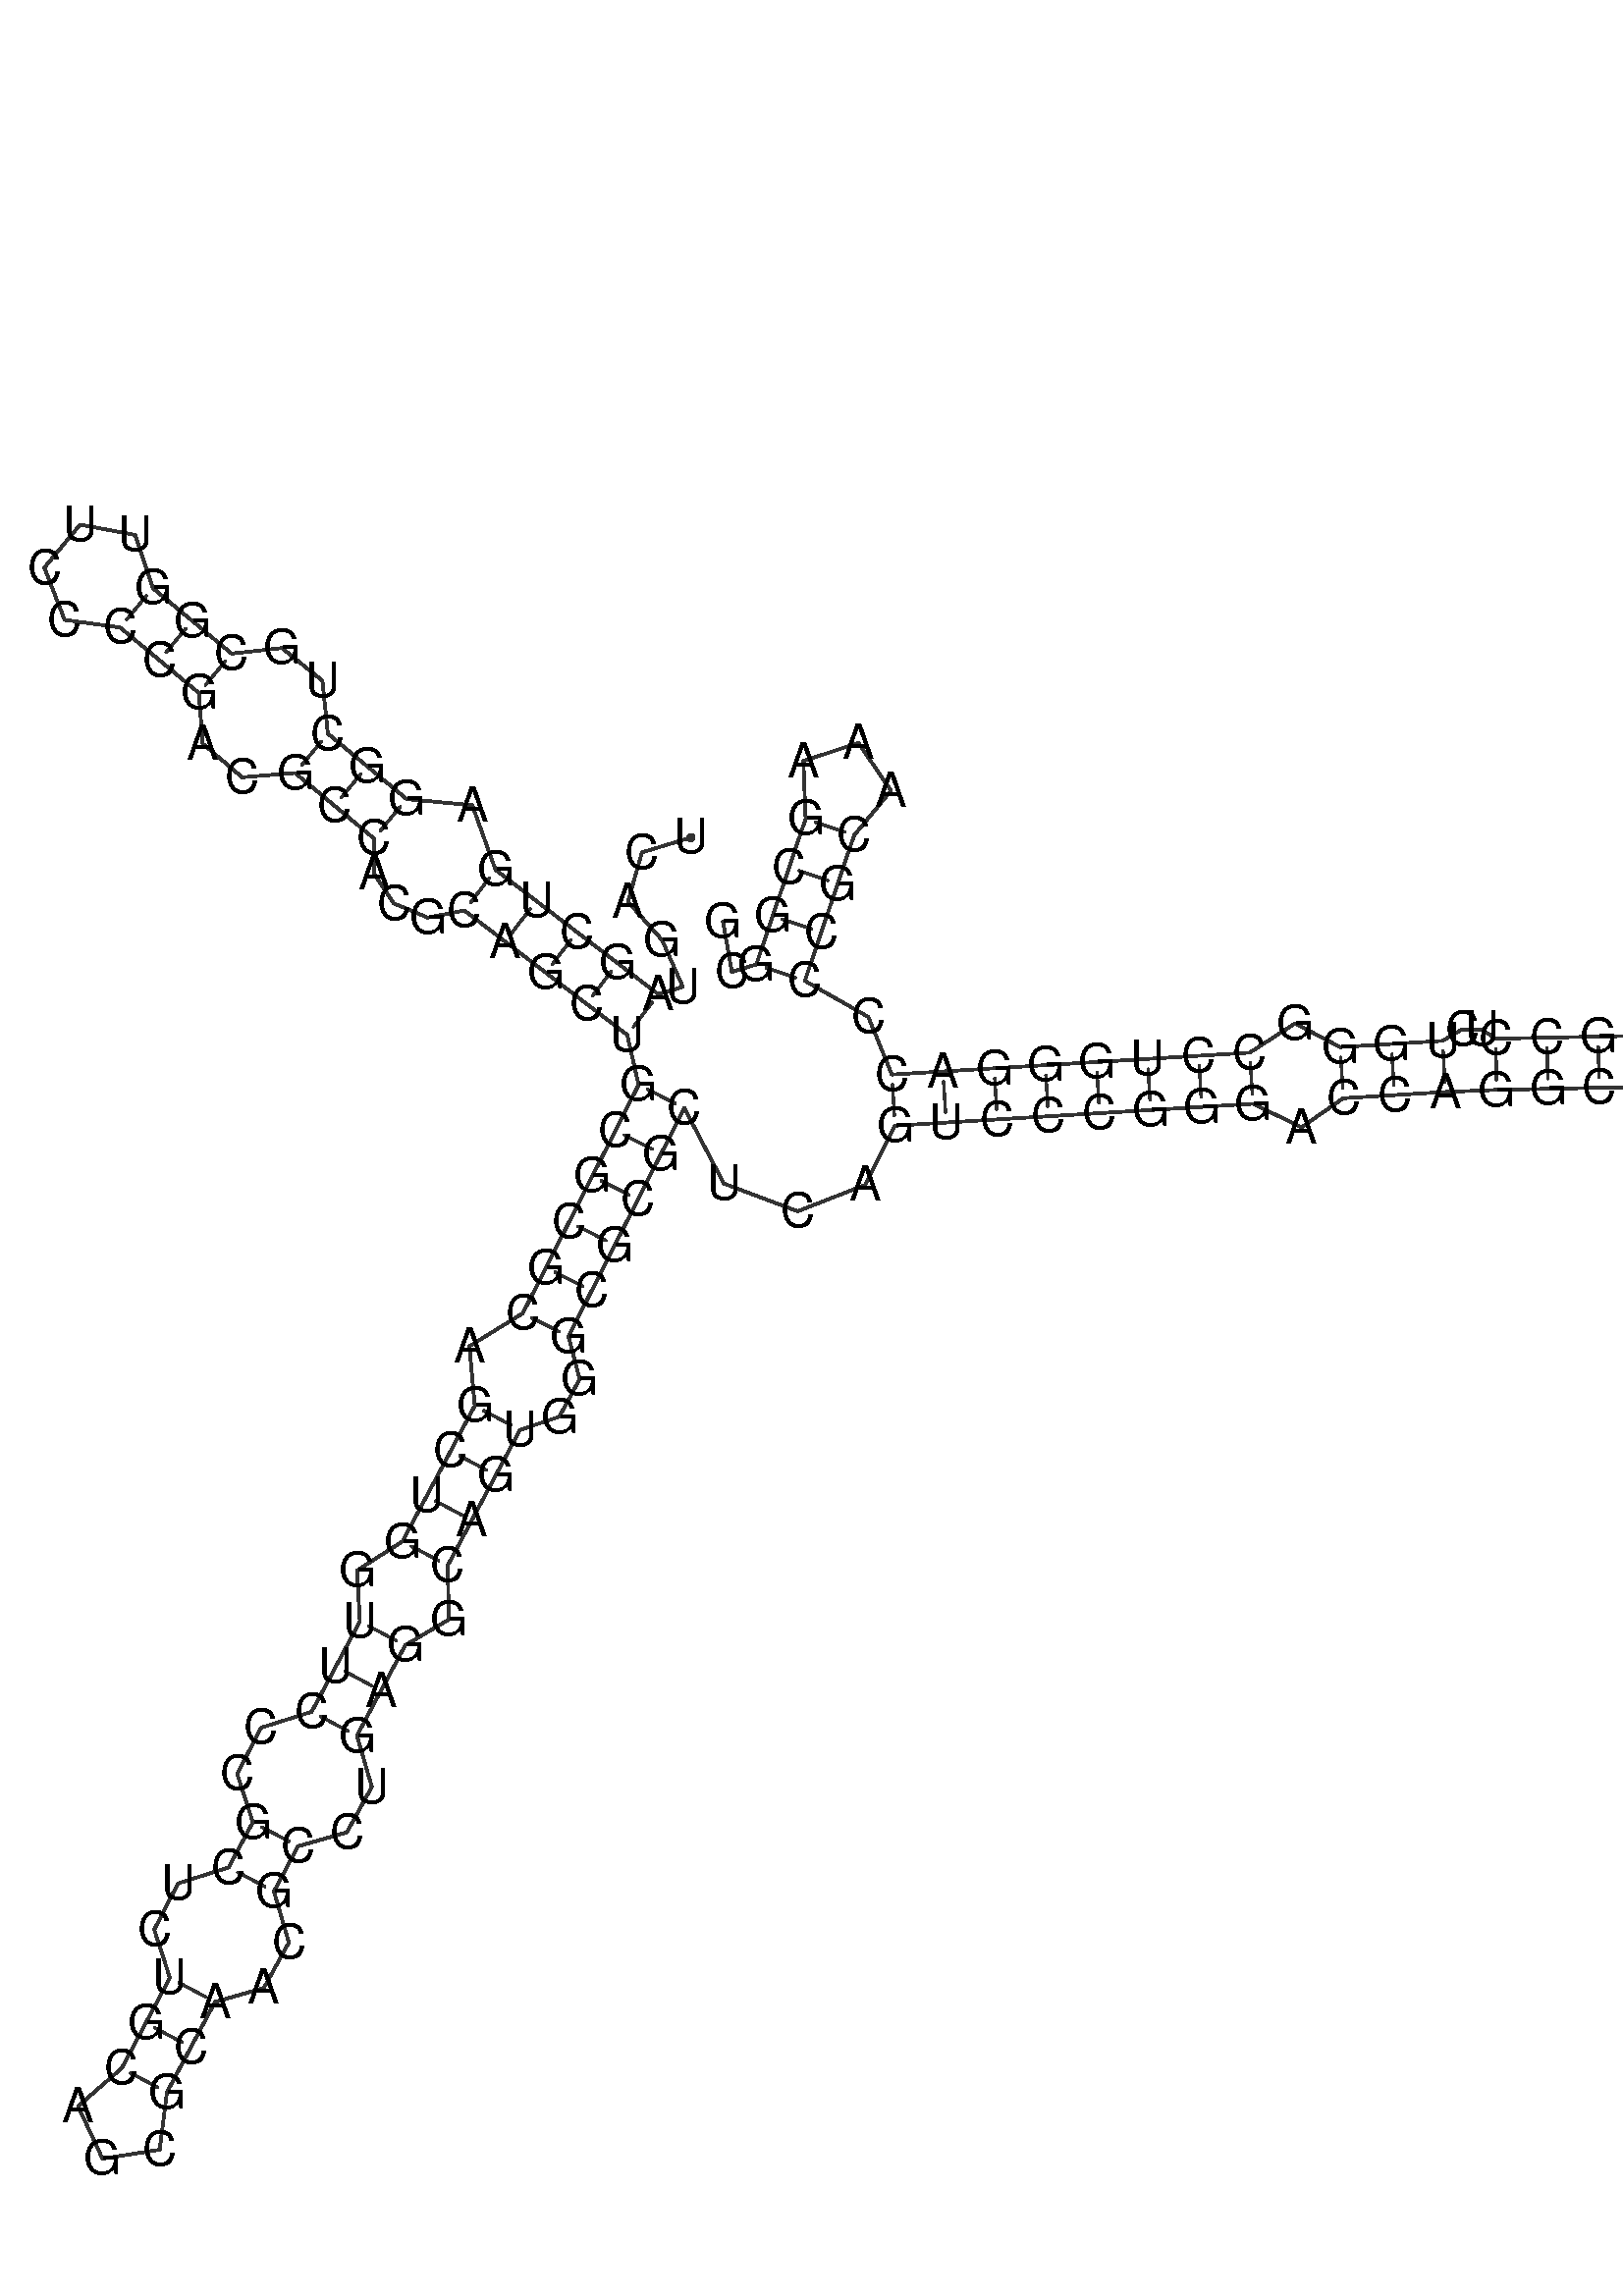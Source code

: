 %!PS-Adobe-3.0 EPSF-3.0
%%BoundingBox: 0 0 700 700
%%DocumentFonts: Helvetica
%%Pages: 1
%%EndComments

% Program options: 

% To switch off outline pairs of sequence comment or
% delete the appropriate line near the end of the file

/RNAplot 100 dict def

RNAplot begin

%%BeginProlog

/fsize  14 def
/outlinecolor {0.2 setgray} bind def
/paircolor    {0.2 setgray} bind def
/seqcolor     {0   setgray} bind def
/cshow  { dup stringwidth pop -2 div fsize -3 div rmoveto show} bind def
/min { 2 copy gt { exch } if pop } bind def
/max { 2 copy lt { exch } if pop } bind def
/arccoords { % i j arccoords
  % puts optimal x1 y1 x2 y2 coordinates used in bezier curves from i to j
  % onto the stack
  dup 3 -1 roll dup 4 -1 roll lt dup dup 5 2 roll {exch} if
  dup 3 -1 roll dup 3 -1 roll exch sub 1 sub dup
  4 -2 roll 5 -1 roll {exch} if 4 2 roll
  sequence length dup 2 div exch 3 1 roll lt 
  {exch 5 -1 roll pop 4 -2 roll exch 4 2 roll}
  { 4 2 roll 5 -1 roll dup 6 1 roll {exch} if
    4 -2 roll exch pop dup 3 -1 roll dup 4 1 roll
    exch add 4 -1 roll dup 5 1 roll sub 1 sub
    5 -1 roll not {4 -2 roll exch 4 2 roll} if
  }ifelse
   % compute the scalingfactor and prepare (1-sf) and sf*r
  2 mul exch cpr 3 1 roll div dup
  3 -1 roll mul exch 1 exch sub exch
   % compute the coordinates
  3 -1 roll 1 sub coor exch get aload pop % get coord for i
  4 -1 roll dup 5 1 roll mul 3 -1 roll dup 4 1 roll add exch % calculate y1
  4 -1 roll dup 5 1 roll mul 3 -1 roll dup 4 1 roll add exch % calculate x1
  5 -1 roll 1 sub coor exch get aload pop % get coord for j
  % duplicate j coord
  dup 3 -1 roll dup 4 1 roll exch 8 2 roll
  6 -1 roll dup 7 1 roll mul 5 -1 roll dup 6 1 roll add exch % calculate y2
  6 -1 roll mul 5 -1 roll add exch % calculate x2
  6 -2 roll % reorder
} bind def
/drawoutline {
  gsave outlinecolor newpath
  coor 0 get aload pop 0.8 0 360 arc % draw 5' circle of 1st sequence
  currentdict /cutpoint known        % check if cutpoint is defined
  {coor 0 cutpoint getinterval
   {aload pop lineto} forall         % draw outline of 1st sequence
   coor cutpoint 1 add get aload pop
   2 copy moveto 0.8 0 360 arc       % draw 5' circle of 2nd sequence
   coor cutpoint 1 add coor length cutpoint 1 add sub getinterval
   {aload pop lineto} forall        % draw outline of 2nd sequence
     } {
        /i 0 def
        coor {
            /p coor i get def
            /a arcs i get def
            /l a length def
            l 0 eq {
                %% standard point... draw simple line
                p 0 2 getinterval aload pop lineto
            } {
                %% point in loop... draw arc around loop center
                /clockwise a 5 get def
                clockwise 0.0 gt {
                    a 0 5 getinterval aload pop arcn
                } {
                    a 0 5 getinterval aload pop arc
                } ifelse
            } ifelse
            /i i 1 add def
        } forall
    }
  ifelse
  stroke grestore
} bind def
/drawpairs {
  paircolor
  0.7 setlinewidth
  [9 3.01] 9 setdash
  newpath
  pairs {aload pop
      currentdict (cpr) known
      { exch dup
        coor  exch 1 sub get aload pop moveto
        exch arccoords curveto
      }
      { coor exch 1 sub get aload pop moveto
        coor exch 1 sub get aload pop lineto
      }ifelse
  } forall
  stroke
} bind def
% draw bases
/drawbases {
  [] 0 setdash
  seqcolor
  0
  coor {
    aload pop moveto
    dup sequence exch 1 getinterval cshow
    1 add
  } forall
  pop
} bind def
/init {
  /Helvetica findfont fsize scalefont setfont
  1 setlinejoin
  1 setlinecap
  0.8 setlinewidth
  % find the coordinate range
  /xmax -1000 def /xmin 10000 def
  /ymax -1000 def /ymin 10000 def
  coor {
      aload pop
      dup ymin lt {dup /ymin exch def} if
      dup ymax gt {/ymax exch def} {pop} ifelse
      dup xmin lt {dup /xmin exch def} if
      dup xmax gt {/xmax exch def} {pop} ifelse
  } forall
  /size {xmax xmin sub ymax ymin sub max} bind def
  /width {xmax xmin sub} bind def
  /height {ymax ymin sub} bind def
  10 10 translate
  680 size 10 add div dup scale
  size width sub width xmin sub xmax sub add 2 div 5 add
  size height sub height ymin sub ymax sub add 2 div 5 add
  translate
} bind def

%%EndProlog

% data start here
/sequence { (\
UCAGUAGCUGAGGCUGCGGUUCCCCGACGCCACGCAGCUGCGCGCAGCUGGUUCCCGCUCUGCAGCGCAACGCCUGAGGCAGUGGGCGCGCUCAGUCCCGGGACCAGGCGUUCUCUCCUCUCGCCUCUGGGCCUGGGACCCCGCAAAGCGGCG\
) } def
/len { sequence length } bind def

/coor [
[65.451 178.444]
[51.102 174.071]
[47.042 159.631]
[57.008 148.421]
[63.097 134.713]
[55.922 132.526]
[44.006 141.638]
[32.091 150.749]
[20.175 159.86]
[8.259 168.971]
[1.431 187.896]
[-17.786 189.697]
[-29.32 199.287]
[-40.854 208.876]
[-42.45 224.371]
[-54.284 233.932]
[-69.046 232.315]
[-80.58 241.905]
[-92.115 251.495]
[-97.282 267.058]
[-113.397 270.099]
[-123.881 257.489]
[-117.95 242.2]
[-101.704 239.96]
[-90.17 230.371]
[-78.636 220.781]
[-77.53 205.972]
[-65.969 196.082]
[-50.444 197.342]
[-38.909 187.753]
[-27.375 178.163]
[-27.347 167.871]
[-21.51 159.129]
[-11.608 154.988]
[-0.852 157.055]
[11.064 147.944]
[22.979 138.833]
[34.895 129.722]
[46.811 120.611]
[50.149 105.987]
[43.366 92.608]
[36.584 79.229]
[29.801 65.85]
[23.019 52.471]
[16.236 39.092]
[0.594 29.428]
[2.161 11.975]
[-4.893 -1.262]
[-11.948 -14.5]
[-19.002 -27.738]
[-32.32 -36.278]
[-31.477 -51.149]
[-38.531 -64.387]
[-45.585 -77.625]
[-60.435 -82.327]
[-67.4 -95.852]
[-62.826 -109.981]
[-69.88 -123.218]
[-84.731 -127.92]
[-91.696 -141.446]
[-87.122 -155.574]
[-94.176 -168.812]
[-101.23 -182.05]
[-114.015 -193.185]
[-106.854 -208.552]
[-90.105 -205.926]
[-87.992 -189.104]
[-80.938 -175.866]
[-73.884 -162.628]
[-59.606 -158.546]
[-52.264 -145.221]
[-56.643 -130.273]
[-49.589 -117.035]
[-35.31 -112.952]
[-27.968 -99.628]
[-32.347 -84.679]
[-25.293 -71.441]
[-18.239 -58.203]
[-5.425 -50.61]
[-5.764 -34.792]
[1.29 -21.554]
[8.344 -8.317]
[15.398 4.921]
[26.907 8.768]
[32.879 19.79]
[29.615 32.309]
[36.398 45.688]
[43.18 59.067]
[49.963 72.446]
[56.745 85.825]
[63.528 99.204]
[75.093 77.088]
[96.723 68.968]
[116.521 76.695]
[125.233 94.032]
[140.204 94.95]
[155.176 95.867]
[170.148 96.784]
[185.12 97.702]
[200.092 98.619]
[215.064 99.537]
[230.036 100.454]
[244.284 93.575]
[256.514 102.077]
[271.486 102.994]
[286.458 103.911]
[301.445 104.523]
[316.442 104.829]
[331.439 105.135]
[346.436 105.441]
[353.768 92.006]
[366.51 83.527]
[381.734 81.952]
[395.942 87.643]
[405.869 99.293]
[409.233 114.224]
[405.263 129.005]
[394.869 140.241]
[380.441 145.348]
[365.293 143.153]
[352.908 134.161]
[346.13 120.438]
[331.133 120.132]
[316.136 119.826]
[301.139 119.52]
[297.097 122.165]
[291.339 122.258]
[285.54 118.883]
[270.568 117.966]
[255.596 117.048]
[242.42 123.993]
[229.119 115.426]
[214.147 114.509]
[199.175 113.591]
[184.203 112.674]
[169.231 111.756]
[154.259 110.839]
[139.287 109.921]
[124.315 109.004]
[117.413 125.895]
[98.827 136.462]
[103.637 150.67]
[108.446 164.878]
[113.256 179.086]
[124.062 192.15]
[114.499 206.15]
[98.399 200.837]
[99.048 183.896]
[94.238 169.688]
[89.429 155.48]
[84.619 141.271]
[77.445 139.085]
[74.854 153.86]
] def
/arcs [
[]
[]
[]
[]
[]
[]
[]
[]
[]
[]
[]
[]
[]
[]
[]
[]
[]
[]
[]
[]
[]
[]
[]
[]
[]
[]
[]
[]
[]
[]
[]
[]
[]
[]
[]
[]
[]
[]
[]
[]
[]
[]
[]
[]
[]
[]
[]
[]
[]
[]
[]
[]
[]
[]
[]
[]
[]
[]
[]
[]
[]
[]
[]
[]
[]
[]
[]
[]
[]
[]
[]
[]
[]
[]
[]
[]
[]
[]
[]
[]
[]
[]
[]
[]
[]
[]
[]
[]
[]
[]
[]
[]
[]
[]
[]
[]
[]
[]
[]
[]
[]
[]
[]
[]
[]
[]
[]
[]
[]
[]
[]
[]
[]
[]
[]
[]
[]
[]
[]
[]
[]
[]
[]
[]
[]
[]
[]
[]
[]
[]
[]
[]
[]
[]
[]
[]
[]
[]
[]
[]
[]
[]
[]
[]
[]
[]
[]
[]
[]
[]
[]
[]
[]
] def
/pairs [
[6 39]
[7 38]
[8 37]
[9 36]
[10 35]
[12 31]
[13 30]
[14 29]
[17 26]
[18 25]
[19 24]
[40 91]
[41 90]
[42 89]
[43 88]
[44 87]
[45 86]
[47 83]
[48 82]
[49 81]
[50 80]
[52 78]
[53 77]
[54 76]
[57 73]
[58 72]
[61 69]
[62 68]
[63 67]
[95 139]
[96 138]
[97 137]
[98 136]
[99 135]
[100 134]
[101 133]
[102 132]
[104 130]
[105 129]
[106 128]
[107 125]
[108 124]
[109 123]
[110 122]
[141 151]
[142 150]
[143 149]
[144 148]
] def

init

% switch off outline pairs or bases by removing these lines
drawoutline
drawpairs
drawbases
showpage
end
%%EOF
